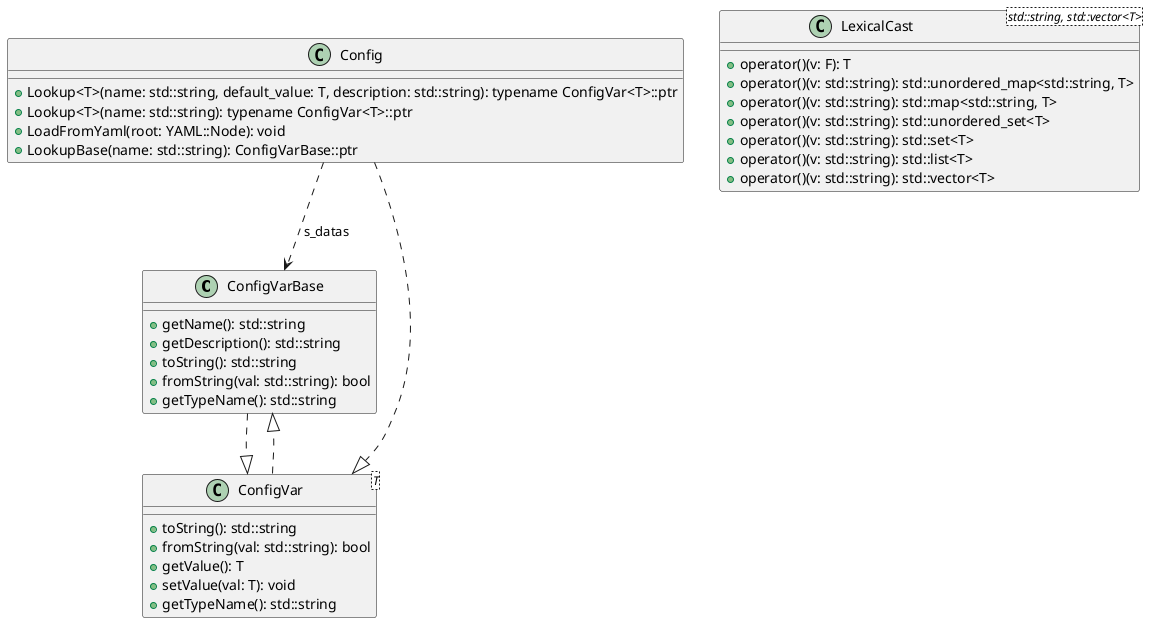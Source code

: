 @startuml Config

class ConfigVarBase {
    +getName(): std::string
    +getDescription(): std::string
    +toString(): std::string
    +fromString(val: std::string): bool
    +getTypeName(): std::string
}

class LexicalCast<F, T> {
    +operator()(v: F): T
}

class LexicalCast<std::string, std::unordered_map<std::string, T>> {
    +operator()(v: std::string): std::unordered_map<std::string, T>
}

class LexicalCast<std::string, std::map<std::string, T>> {
    +operator()(v: std::string): std::map<std::string, T>
}

class LexicalCast<std::string, std::unordered_set<T>> {
    +operator()(v: std::string): std::unordered_set<T>
}

class LexicalCast<std::string, std::set<T>> {
    +operator()(v: std::string): std::set<T>
}

class LexicalCast<std::string, std::list<T>> {
    +operator()(v: std::string): std::list<T>
}

class LexicalCast<std::string, std::vector<T>> {
    +operator()(v: std::string): std::vector<T>
}

class ConfigVar<T> {
    +toString(): std::string
    +fromString(val: std::string): bool
    +getValue(): T
    +setValue(val: T): void
    +getTypeName(): std::string
}

class Config {
    +Lookup<T>(name: std::string, default_value: T, description: std::string): typename ConfigVar<T>::ptr
    +Lookup<T>(name: std::string): typename ConfigVar<T>::ptr
    +LoadFromYaml(root: YAML::Node): void
    +LookupBase(name: std::string): ConfigVarBase::ptr
}

ConfigVarBase ..|> ConfigVar
ConfigVar ..|> ConfigVarBase

Config ..> ConfigVarBase : s_datas
Config ..|> ConfigVar

@enduml
